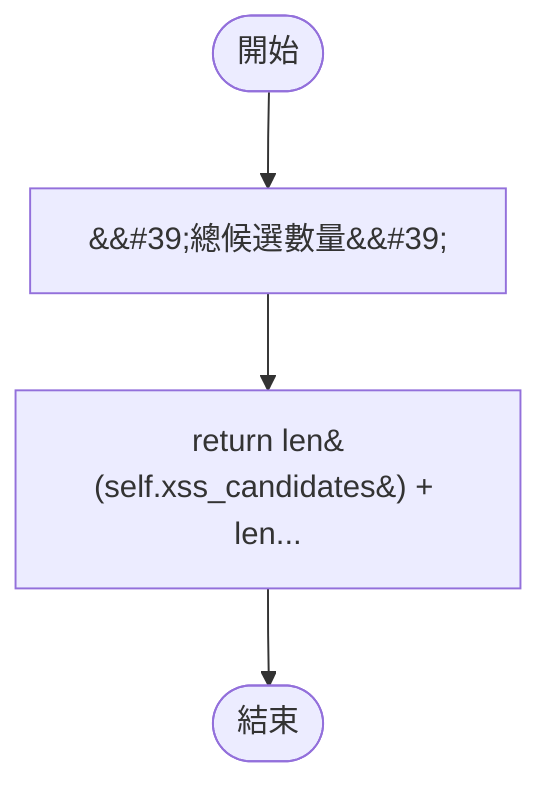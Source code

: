 flowchart TB
    n1([開始])
    n2([結束])
    n3[&amp;&#35;39;總候選數量&amp;&#35;39;]
    n4[return len&#40;self.xss_candidates&#41; + len...]
    n1 --> n3
    n3 --> n4
    n4 --> n2